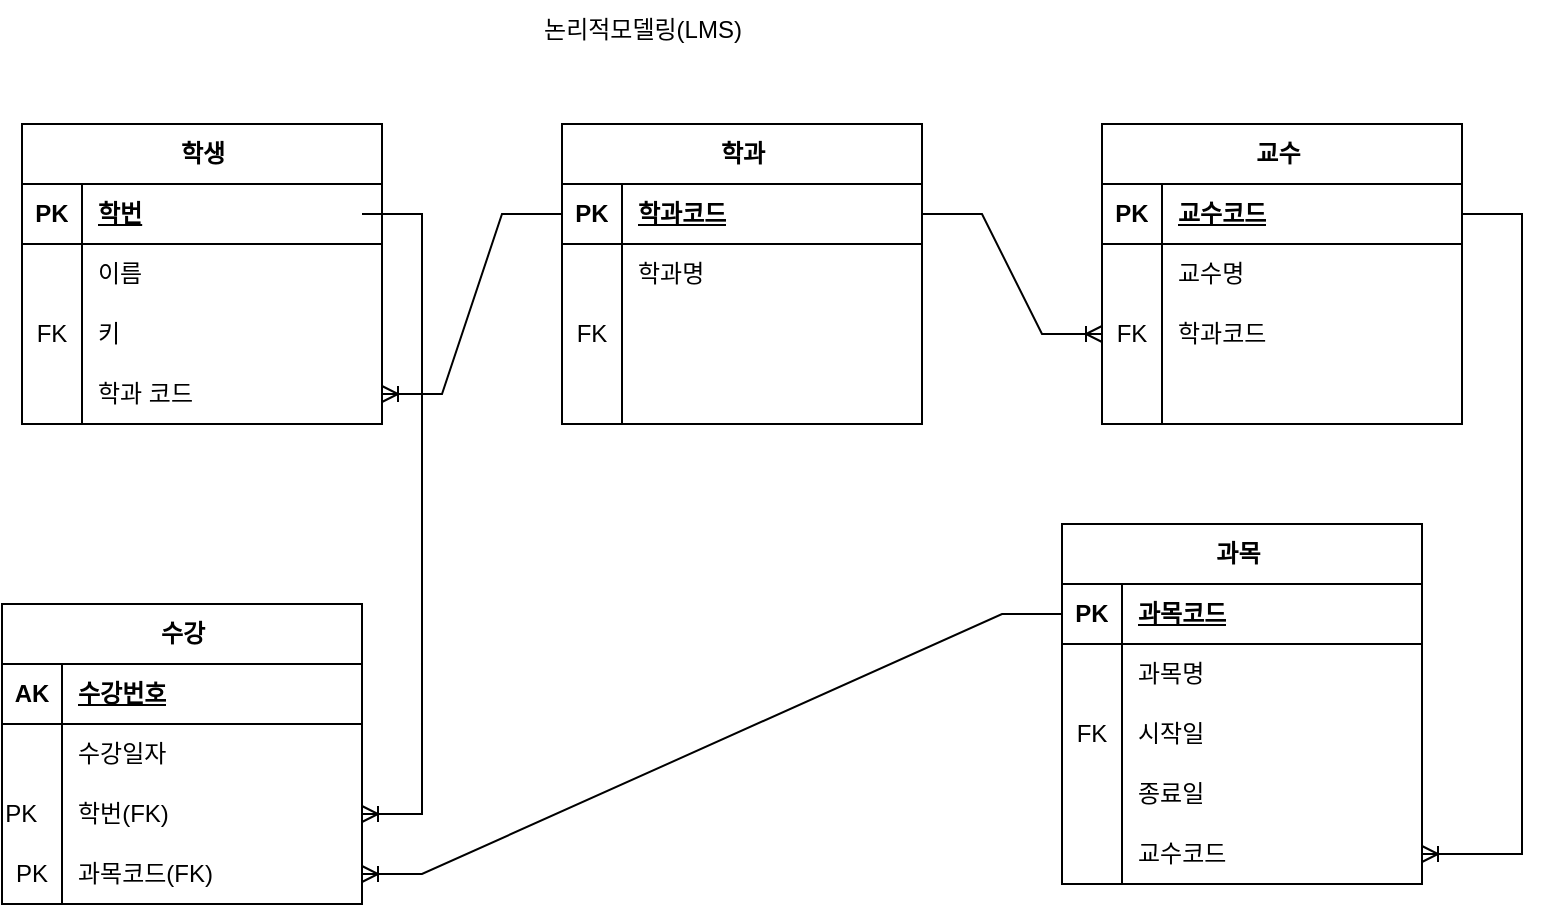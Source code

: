 <mxfile version="24.7.0" type="github">
  <diagram name="페이지-1" id="qHsjJ4IpZvctOXs__2f5">
    <mxGraphModel dx="900" dy="565" grid="1" gridSize="10" guides="1" tooltips="1" connect="1" arrows="1" fold="1" page="1" pageScale="1" pageWidth="827" pageHeight="1169" math="0" shadow="0">
      <root>
        <mxCell id="0" />
        <mxCell id="1" parent="0" />
        <mxCell id="bknfA3Mn35ozLvxpUdae-1" value="학생" style="shape=table;startSize=30;container=1;collapsible=1;childLayout=tableLayout;fixedRows=1;rowLines=0;fontStyle=1;align=center;resizeLast=1;html=1;" vertex="1" parent="1">
          <mxGeometry x="60" y="100" width="180" height="150" as="geometry" />
        </mxCell>
        <mxCell id="bknfA3Mn35ozLvxpUdae-2" value="" style="shape=tableRow;horizontal=0;startSize=0;swimlaneHead=0;swimlaneBody=0;fillColor=none;collapsible=0;dropTarget=0;points=[[0,0.5],[1,0.5]];portConstraint=eastwest;top=0;left=0;right=0;bottom=1;" vertex="1" parent="bknfA3Mn35ozLvxpUdae-1">
          <mxGeometry y="30" width="180" height="30" as="geometry" />
        </mxCell>
        <mxCell id="bknfA3Mn35ozLvxpUdae-3" value="PK" style="shape=partialRectangle;connectable=0;fillColor=none;top=0;left=0;bottom=0;right=0;fontStyle=1;overflow=hidden;whiteSpace=wrap;html=1;" vertex="1" parent="bknfA3Mn35ozLvxpUdae-2">
          <mxGeometry width="30" height="30" as="geometry">
            <mxRectangle width="30" height="30" as="alternateBounds" />
          </mxGeometry>
        </mxCell>
        <mxCell id="bknfA3Mn35ozLvxpUdae-4" value="학번&lt;span style=&quot;white-space: pre;&quot;&gt;&#x9;&lt;/span&gt;" style="shape=partialRectangle;connectable=0;fillColor=none;top=0;left=0;bottom=0;right=0;align=left;spacingLeft=6;fontStyle=5;overflow=hidden;whiteSpace=wrap;html=1;" vertex="1" parent="bknfA3Mn35ozLvxpUdae-2">
          <mxGeometry x="30" width="150" height="30" as="geometry">
            <mxRectangle width="150" height="30" as="alternateBounds" />
          </mxGeometry>
        </mxCell>
        <mxCell id="bknfA3Mn35ozLvxpUdae-5" value="" style="shape=tableRow;horizontal=0;startSize=0;swimlaneHead=0;swimlaneBody=0;fillColor=none;collapsible=0;dropTarget=0;points=[[0,0.5],[1,0.5]];portConstraint=eastwest;top=0;left=0;right=0;bottom=0;" vertex="1" parent="bknfA3Mn35ozLvxpUdae-1">
          <mxGeometry y="60" width="180" height="30" as="geometry" />
        </mxCell>
        <mxCell id="bknfA3Mn35ozLvxpUdae-6" value="" style="shape=partialRectangle;connectable=0;fillColor=none;top=0;left=0;bottom=0;right=0;editable=1;overflow=hidden;whiteSpace=wrap;html=1;" vertex="1" parent="bknfA3Mn35ozLvxpUdae-5">
          <mxGeometry width="30" height="30" as="geometry">
            <mxRectangle width="30" height="30" as="alternateBounds" />
          </mxGeometry>
        </mxCell>
        <mxCell id="bknfA3Mn35ozLvxpUdae-7" value="이름" style="shape=partialRectangle;connectable=0;fillColor=none;top=0;left=0;bottom=0;right=0;align=left;spacingLeft=6;overflow=hidden;whiteSpace=wrap;html=1;" vertex="1" parent="bknfA3Mn35ozLvxpUdae-5">
          <mxGeometry x="30" width="150" height="30" as="geometry">
            <mxRectangle width="150" height="30" as="alternateBounds" />
          </mxGeometry>
        </mxCell>
        <mxCell id="bknfA3Mn35ozLvxpUdae-8" value="" style="shape=tableRow;horizontal=0;startSize=0;swimlaneHead=0;swimlaneBody=0;fillColor=none;collapsible=0;dropTarget=0;points=[[0,0.5],[1,0.5]];portConstraint=eastwest;top=0;left=0;right=0;bottom=0;" vertex="1" parent="bknfA3Mn35ozLvxpUdae-1">
          <mxGeometry y="90" width="180" height="30" as="geometry" />
        </mxCell>
        <mxCell id="bknfA3Mn35ozLvxpUdae-9" value="FK" style="shape=partialRectangle;connectable=0;fillColor=none;top=0;left=0;bottom=0;right=0;editable=1;overflow=hidden;whiteSpace=wrap;html=1;" vertex="1" parent="bknfA3Mn35ozLvxpUdae-8">
          <mxGeometry width="30" height="30" as="geometry">
            <mxRectangle width="30" height="30" as="alternateBounds" />
          </mxGeometry>
        </mxCell>
        <mxCell id="bknfA3Mn35ozLvxpUdae-10" value="키" style="shape=partialRectangle;connectable=0;fillColor=none;top=0;left=0;bottom=0;right=0;align=left;spacingLeft=6;overflow=hidden;whiteSpace=wrap;html=1;" vertex="1" parent="bknfA3Mn35ozLvxpUdae-8">
          <mxGeometry x="30" width="150" height="30" as="geometry">
            <mxRectangle width="150" height="30" as="alternateBounds" />
          </mxGeometry>
        </mxCell>
        <mxCell id="bknfA3Mn35ozLvxpUdae-11" value="" style="shape=tableRow;horizontal=0;startSize=0;swimlaneHead=0;swimlaneBody=0;fillColor=none;collapsible=0;dropTarget=0;points=[[0,0.5],[1,0.5]];portConstraint=eastwest;top=0;left=0;right=0;bottom=0;" vertex="1" parent="bknfA3Mn35ozLvxpUdae-1">
          <mxGeometry y="120" width="180" height="30" as="geometry" />
        </mxCell>
        <mxCell id="bknfA3Mn35ozLvxpUdae-12" value="" style="shape=partialRectangle;connectable=0;fillColor=none;top=0;left=0;bottom=0;right=0;editable=1;overflow=hidden;whiteSpace=wrap;html=1;" vertex="1" parent="bknfA3Mn35ozLvxpUdae-11">
          <mxGeometry width="30" height="30" as="geometry">
            <mxRectangle width="30" height="30" as="alternateBounds" />
          </mxGeometry>
        </mxCell>
        <mxCell id="bknfA3Mn35ozLvxpUdae-13" value="학과 코드" style="shape=partialRectangle;connectable=0;fillColor=none;top=0;left=0;bottom=0;right=0;align=left;spacingLeft=6;overflow=hidden;whiteSpace=wrap;html=1;" vertex="1" parent="bknfA3Mn35ozLvxpUdae-11">
          <mxGeometry x="30" width="150" height="30" as="geometry">
            <mxRectangle width="150" height="30" as="alternateBounds" />
          </mxGeometry>
        </mxCell>
        <mxCell id="bknfA3Mn35ozLvxpUdae-14" value="학과" style="shape=table;startSize=30;container=1;collapsible=1;childLayout=tableLayout;fixedRows=1;rowLines=0;fontStyle=1;align=center;resizeLast=1;html=1;" vertex="1" parent="1">
          <mxGeometry x="330" y="100" width="180" height="150" as="geometry" />
        </mxCell>
        <mxCell id="bknfA3Mn35ozLvxpUdae-15" value="" style="shape=tableRow;horizontal=0;startSize=0;swimlaneHead=0;swimlaneBody=0;fillColor=none;collapsible=0;dropTarget=0;points=[[0,0.5],[1,0.5]];portConstraint=eastwest;top=0;left=0;right=0;bottom=1;" vertex="1" parent="bknfA3Mn35ozLvxpUdae-14">
          <mxGeometry y="30" width="180" height="30" as="geometry" />
        </mxCell>
        <mxCell id="bknfA3Mn35ozLvxpUdae-16" value="PK" style="shape=partialRectangle;connectable=0;fillColor=none;top=0;left=0;bottom=0;right=0;fontStyle=1;overflow=hidden;whiteSpace=wrap;html=1;" vertex="1" parent="bknfA3Mn35ozLvxpUdae-15">
          <mxGeometry width="30" height="30" as="geometry">
            <mxRectangle width="30" height="30" as="alternateBounds" />
          </mxGeometry>
        </mxCell>
        <mxCell id="bknfA3Mn35ozLvxpUdae-17" value="학과코드" style="shape=partialRectangle;connectable=0;fillColor=none;top=0;left=0;bottom=0;right=0;align=left;spacingLeft=6;fontStyle=5;overflow=hidden;whiteSpace=wrap;html=1;" vertex="1" parent="bknfA3Mn35ozLvxpUdae-15">
          <mxGeometry x="30" width="150" height="30" as="geometry">
            <mxRectangle width="150" height="30" as="alternateBounds" />
          </mxGeometry>
        </mxCell>
        <mxCell id="bknfA3Mn35ozLvxpUdae-18" value="" style="shape=tableRow;horizontal=0;startSize=0;swimlaneHead=0;swimlaneBody=0;fillColor=none;collapsible=0;dropTarget=0;points=[[0,0.5],[1,0.5]];portConstraint=eastwest;top=0;left=0;right=0;bottom=0;" vertex="1" parent="bknfA3Mn35ozLvxpUdae-14">
          <mxGeometry y="60" width="180" height="30" as="geometry" />
        </mxCell>
        <mxCell id="bknfA3Mn35ozLvxpUdae-19" value="" style="shape=partialRectangle;connectable=0;fillColor=none;top=0;left=0;bottom=0;right=0;editable=1;overflow=hidden;whiteSpace=wrap;html=1;" vertex="1" parent="bknfA3Mn35ozLvxpUdae-18">
          <mxGeometry width="30" height="30" as="geometry">
            <mxRectangle width="30" height="30" as="alternateBounds" />
          </mxGeometry>
        </mxCell>
        <mxCell id="bknfA3Mn35ozLvxpUdae-20" value="학과명" style="shape=partialRectangle;connectable=0;fillColor=none;top=0;left=0;bottom=0;right=0;align=left;spacingLeft=6;overflow=hidden;whiteSpace=wrap;html=1;" vertex="1" parent="bknfA3Mn35ozLvxpUdae-18">
          <mxGeometry x="30" width="150" height="30" as="geometry">
            <mxRectangle width="150" height="30" as="alternateBounds" />
          </mxGeometry>
        </mxCell>
        <mxCell id="bknfA3Mn35ozLvxpUdae-21" value="" style="shape=tableRow;horizontal=0;startSize=0;swimlaneHead=0;swimlaneBody=0;fillColor=none;collapsible=0;dropTarget=0;points=[[0,0.5],[1,0.5]];portConstraint=eastwest;top=0;left=0;right=0;bottom=0;" vertex="1" parent="bknfA3Mn35ozLvxpUdae-14">
          <mxGeometry y="90" width="180" height="30" as="geometry" />
        </mxCell>
        <mxCell id="bknfA3Mn35ozLvxpUdae-22" value="FK" style="shape=partialRectangle;connectable=0;fillColor=none;top=0;left=0;bottom=0;right=0;editable=1;overflow=hidden;whiteSpace=wrap;html=1;" vertex="1" parent="bknfA3Mn35ozLvxpUdae-21">
          <mxGeometry width="30" height="30" as="geometry">
            <mxRectangle width="30" height="30" as="alternateBounds" />
          </mxGeometry>
        </mxCell>
        <mxCell id="bknfA3Mn35ozLvxpUdae-23" value="" style="shape=partialRectangle;connectable=0;fillColor=none;top=0;left=0;bottom=0;right=0;align=left;spacingLeft=6;overflow=hidden;whiteSpace=wrap;html=1;" vertex="1" parent="bknfA3Mn35ozLvxpUdae-21">
          <mxGeometry x="30" width="150" height="30" as="geometry">
            <mxRectangle width="150" height="30" as="alternateBounds" />
          </mxGeometry>
        </mxCell>
        <mxCell id="bknfA3Mn35ozLvxpUdae-24" value="" style="shape=tableRow;horizontal=0;startSize=0;swimlaneHead=0;swimlaneBody=0;fillColor=none;collapsible=0;dropTarget=0;points=[[0,0.5],[1,0.5]];portConstraint=eastwest;top=0;left=0;right=0;bottom=0;" vertex="1" parent="bknfA3Mn35ozLvxpUdae-14">
          <mxGeometry y="120" width="180" height="30" as="geometry" />
        </mxCell>
        <mxCell id="bknfA3Mn35ozLvxpUdae-25" value="" style="shape=partialRectangle;connectable=0;fillColor=none;top=0;left=0;bottom=0;right=0;editable=1;overflow=hidden;whiteSpace=wrap;html=1;" vertex="1" parent="bknfA3Mn35ozLvxpUdae-24">
          <mxGeometry width="30" height="30" as="geometry">
            <mxRectangle width="30" height="30" as="alternateBounds" />
          </mxGeometry>
        </mxCell>
        <mxCell id="bknfA3Mn35ozLvxpUdae-26" value="" style="shape=partialRectangle;connectable=0;fillColor=none;top=0;left=0;bottom=0;right=0;align=left;spacingLeft=6;overflow=hidden;whiteSpace=wrap;html=1;" vertex="1" parent="bknfA3Mn35ozLvxpUdae-24">
          <mxGeometry x="30" width="150" height="30" as="geometry">
            <mxRectangle width="150" height="30" as="alternateBounds" />
          </mxGeometry>
        </mxCell>
        <mxCell id="bknfA3Mn35ozLvxpUdae-27" value="" style="edgeStyle=entityRelationEdgeStyle;fontSize=12;html=1;endArrow=ERoneToMany;rounded=0;entryX=1;entryY=0.5;entryDx=0;entryDy=0;" edge="1" parent="1" source="bknfA3Mn35ozLvxpUdae-15" target="bknfA3Mn35ozLvxpUdae-11">
          <mxGeometry width="100" height="100" relative="1" as="geometry">
            <mxPoint x="350" y="60" as="sourcePoint" />
            <mxPoint x="460" y="160" as="targetPoint" />
            <Array as="points">
              <mxPoint x="280" y="250" />
            </Array>
          </mxGeometry>
        </mxCell>
        <mxCell id="bknfA3Mn35ozLvxpUdae-28" value="교수&lt;span style=&quot;white-space: pre;&quot;&gt;&#x9;&lt;/span&gt;" style="shape=table;startSize=30;container=1;collapsible=1;childLayout=tableLayout;fixedRows=1;rowLines=0;fontStyle=1;align=center;resizeLast=1;html=1;" vertex="1" parent="1">
          <mxGeometry x="600" y="100" width="180" height="150" as="geometry" />
        </mxCell>
        <mxCell id="bknfA3Mn35ozLvxpUdae-29" value="" style="shape=tableRow;horizontal=0;startSize=0;swimlaneHead=0;swimlaneBody=0;fillColor=none;collapsible=0;dropTarget=0;points=[[0,0.5],[1,0.5]];portConstraint=eastwest;top=0;left=0;right=0;bottom=1;" vertex="1" parent="bknfA3Mn35ozLvxpUdae-28">
          <mxGeometry y="30" width="180" height="30" as="geometry" />
        </mxCell>
        <mxCell id="bknfA3Mn35ozLvxpUdae-30" value="PK" style="shape=partialRectangle;connectable=0;fillColor=none;top=0;left=0;bottom=0;right=0;fontStyle=1;overflow=hidden;whiteSpace=wrap;html=1;" vertex="1" parent="bknfA3Mn35ozLvxpUdae-29">
          <mxGeometry width="30" height="30" as="geometry">
            <mxRectangle width="30" height="30" as="alternateBounds" />
          </mxGeometry>
        </mxCell>
        <mxCell id="bknfA3Mn35ozLvxpUdae-31" value="교수코드" style="shape=partialRectangle;connectable=0;fillColor=none;top=0;left=0;bottom=0;right=0;align=left;spacingLeft=6;fontStyle=5;overflow=hidden;whiteSpace=wrap;html=1;" vertex="1" parent="bknfA3Mn35ozLvxpUdae-29">
          <mxGeometry x="30" width="150" height="30" as="geometry">
            <mxRectangle width="150" height="30" as="alternateBounds" />
          </mxGeometry>
        </mxCell>
        <mxCell id="bknfA3Mn35ozLvxpUdae-32" value="" style="shape=tableRow;horizontal=0;startSize=0;swimlaneHead=0;swimlaneBody=0;fillColor=none;collapsible=0;dropTarget=0;points=[[0,0.5],[1,0.5]];portConstraint=eastwest;top=0;left=0;right=0;bottom=0;" vertex="1" parent="bknfA3Mn35ozLvxpUdae-28">
          <mxGeometry y="60" width="180" height="30" as="geometry" />
        </mxCell>
        <mxCell id="bknfA3Mn35ozLvxpUdae-33" value="" style="shape=partialRectangle;connectable=0;fillColor=none;top=0;left=0;bottom=0;right=0;editable=1;overflow=hidden;whiteSpace=wrap;html=1;" vertex="1" parent="bknfA3Mn35ozLvxpUdae-32">
          <mxGeometry width="30" height="30" as="geometry">
            <mxRectangle width="30" height="30" as="alternateBounds" />
          </mxGeometry>
        </mxCell>
        <mxCell id="bknfA3Mn35ozLvxpUdae-34" value="교수명&lt;span style=&quot;white-space: pre;&quot;&gt;&#x9;&lt;/span&gt;" style="shape=partialRectangle;connectable=0;fillColor=none;top=0;left=0;bottom=0;right=0;align=left;spacingLeft=6;overflow=hidden;whiteSpace=wrap;html=1;" vertex="1" parent="bknfA3Mn35ozLvxpUdae-32">
          <mxGeometry x="30" width="150" height="30" as="geometry">
            <mxRectangle width="150" height="30" as="alternateBounds" />
          </mxGeometry>
        </mxCell>
        <mxCell id="bknfA3Mn35ozLvxpUdae-35" value="" style="shape=tableRow;horizontal=0;startSize=0;swimlaneHead=0;swimlaneBody=0;fillColor=none;collapsible=0;dropTarget=0;points=[[0,0.5],[1,0.5]];portConstraint=eastwest;top=0;left=0;right=0;bottom=0;" vertex="1" parent="bknfA3Mn35ozLvxpUdae-28">
          <mxGeometry y="90" width="180" height="30" as="geometry" />
        </mxCell>
        <mxCell id="bknfA3Mn35ozLvxpUdae-36" value="FK" style="shape=partialRectangle;connectable=0;fillColor=none;top=0;left=0;bottom=0;right=0;editable=1;overflow=hidden;whiteSpace=wrap;html=1;" vertex="1" parent="bknfA3Mn35ozLvxpUdae-35">
          <mxGeometry width="30" height="30" as="geometry">
            <mxRectangle width="30" height="30" as="alternateBounds" />
          </mxGeometry>
        </mxCell>
        <mxCell id="bknfA3Mn35ozLvxpUdae-37" value="학과코드" style="shape=partialRectangle;connectable=0;fillColor=none;top=0;left=0;bottom=0;right=0;align=left;spacingLeft=6;overflow=hidden;whiteSpace=wrap;html=1;" vertex="1" parent="bknfA3Mn35ozLvxpUdae-35">
          <mxGeometry x="30" width="150" height="30" as="geometry">
            <mxRectangle width="150" height="30" as="alternateBounds" />
          </mxGeometry>
        </mxCell>
        <mxCell id="bknfA3Mn35ozLvxpUdae-38" value="" style="shape=tableRow;horizontal=0;startSize=0;swimlaneHead=0;swimlaneBody=0;fillColor=none;collapsible=0;dropTarget=0;points=[[0,0.5],[1,0.5]];portConstraint=eastwest;top=0;left=0;right=0;bottom=0;" vertex="1" parent="bknfA3Mn35ozLvxpUdae-28">
          <mxGeometry y="120" width="180" height="30" as="geometry" />
        </mxCell>
        <mxCell id="bknfA3Mn35ozLvxpUdae-39" value="" style="shape=partialRectangle;connectable=0;fillColor=none;top=0;left=0;bottom=0;right=0;editable=1;overflow=hidden;whiteSpace=wrap;html=1;" vertex="1" parent="bknfA3Mn35ozLvxpUdae-38">
          <mxGeometry width="30" height="30" as="geometry">
            <mxRectangle width="30" height="30" as="alternateBounds" />
          </mxGeometry>
        </mxCell>
        <mxCell id="bknfA3Mn35ozLvxpUdae-40" value="" style="shape=partialRectangle;connectable=0;fillColor=none;top=0;left=0;bottom=0;right=0;align=left;spacingLeft=6;overflow=hidden;whiteSpace=wrap;html=1;" vertex="1" parent="bknfA3Mn35ozLvxpUdae-38">
          <mxGeometry x="30" width="150" height="30" as="geometry">
            <mxRectangle width="150" height="30" as="alternateBounds" />
          </mxGeometry>
        </mxCell>
        <mxCell id="bknfA3Mn35ozLvxpUdae-41" value="" style="edgeStyle=entityRelationEdgeStyle;fontSize=12;html=1;endArrow=ERoneToMany;rounded=0;entryX=0;entryY=0.5;entryDx=0;entryDy=0;exitX=1;exitY=0.5;exitDx=0;exitDy=0;" edge="1" parent="1" source="bknfA3Mn35ozLvxpUdae-15" target="bknfA3Mn35ozLvxpUdae-35">
          <mxGeometry width="100" height="100" relative="1" as="geometry">
            <mxPoint x="570" y="190" as="sourcePoint" />
            <mxPoint x="510" y="145" as="targetPoint" />
            <Array as="points">
              <mxPoint x="520" y="295" />
              <mxPoint x="510" y="140" />
            </Array>
          </mxGeometry>
        </mxCell>
        <mxCell id="bknfA3Mn35ozLvxpUdae-42" value="과목&lt;span style=&quot;white-space: pre;&quot;&gt;&#x9;&lt;/span&gt;" style="shape=table;startSize=30;container=1;collapsible=1;childLayout=tableLayout;fixedRows=1;rowLines=0;fontStyle=1;align=center;resizeLast=1;html=1;" vertex="1" parent="1">
          <mxGeometry x="580" y="300" width="180" height="180" as="geometry">
            <mxRectangle x="180" y="300" width="70" height="30" as="alternateBounds" />
          </mxGeometry>
        </mxCell>
        <mxCell id="bknfA3Mn35ozLvxpUdae-43" value="" style="shape=tableRow;horizontal=0;startSize=0;swimlaneHead=0;swimlaneBody=0;fillColor=none;collapsible=0;dropTarget=0;points=[[0,0.5],[1,0.5]];portConstraint=eastwest;top=0;left=0;right=0;bottom=1;" vertex="1" parent="bknfA3Mn35ozLvxpUdae-42">
          <mxGeometry y="30" width="180" height="30" as="geometry" />
        </mxCell>
        <mxCell id="bknfA3Mn35ozLvxpUdae-44" value="PK" style="shape=partialRectangle;connectable=0;fillColor=none;top=0;left=0;bottom=0;right=0;fontStyle=1;overflow=hidden;whiteSpace=wrap;html=1;" vertex="1" parent="bknfA3Mn35ozLvxpUdae-43">
          <mxGeometry width="30" height="30" as="geometry">
            <mxRectangle width="30" height="30" as="alternateBounds" />
          </mxGeometry>
        </mxCell>
        <mxCell id="bknfA3Mn35ozLvxpUdae-45" value="과목코드" style="shape=partialRectangle;connectable=0;fillColor=none;top=0;left=0;bottom=0;right=0;align=left;spacingLeft=6;fontStyle=5;overflow=hidden;whiteSpace=wrap;html=1;" vertex="1" parent="bknfA3Mn35ozLvxpUdae-43">
          <mxGeometry x="30" width="150" height="30" as="geometry">
            <mxRectangle width="150" height="30" as="alternateBounds" />
          </mxGeometry>
        </mxCell>
        <mxCell id="bknfA3Mn35ozLvxpUdae-46" value="" style="shape=tableRow;horizontal=0;startSize=0;swimlaneHead=0;swimlaneBody=0;fillColor=none;collapsible=0;dropTarget=0;points=[[0,0.5],[1,0.5]];portConstraint=eastwest;top=0;left=0;right=0;bottom=0;" vertex="1" parent="bknfA3Mn35ozLvxpUdae-42">
          <mxGeometry y="60" width="180" height="30" as="geometry" />
        </mxCell>
        <mxCell id="bknfA3Mn35ozLvxpUdae-47" value="" style="shape=partialRectangle;connectable=0;fillColor=none;top=0;left=0;bottom=0;right=0;editable=1;overflow=hidden;whiteSpace=wrap;html=1;" vertex="1" parent="bknfA3Mn35ozLvxpUdae-46">
          <mxGeometry width="30" height="30" as="geometry">
            <mxRectangle width="30" height="30" as="alternateBounds" />
          </mxGeometry>
        </mxCell>
        <mxCell id="bknfA3Mn35ozLvxpUdae-48" value="과목명" style="shape=partialRectangle;connectable=0;fillColor=none;top=0;left=0;bottom=0;right=0;align=left;spacingLeft=6;overflow=hidden;whiteSpace=wrap;html=1;" vertex="1" parent="bknfA3Mn35ozLvxpUdae-46">
          <mxGeometry x="30" width="150" height="30" as="geometry">
            <mxRectangle width="150" height="30" as="alternateBounds" />
          </mxGeometry>
        </mxCell>
        <mxCell id="bknfA3Mn35ozLvxpUdae-49" value="" style="shape=tableRow;horizontal=0;startSize=0;swimlaneHead=0;swimlaneBody=0;fillColor=none;collapsible=0;dropTarget=0;points=[[0,0.5],[1,0.5]];portConstraint=eastwest;top=0;left=0;right=0;bottom=0;" vertex="1" parent="bknfA3Mn35ozLvxpUdae-42">
          <mxGeometry y="90" width="180" height="30" as="geometry" />
        </mxCell>
        <mxCell id="bknfA3Mn35ozLvxpUdae-50" value="FK" style="shape=partialRectangle;connectable=0;fillColor=none;top=0;left=0;bottom=0;right=0;editable=1;overflow=hidden;whiteSpace=wrap;html=1;" vertex="1" parent="bknfA3Mn35ozLvxpUdae-49">
          <mxGeometry width="30" height="30" as="geometry">
            <mxRectangle width="30" height="30" as="alternateBounds" />
          </mxGeometry>
        </mxCell>
        <mxCell id="bknfA3Mn35ozLvxpUdae-51" value="시작일" style="shape=partialRectangle;connectable=0;fillColor=none;top=0;left=0;bottom=0;right=0;align=left;spacingLeft=6;overflow=hidden;whiteSpace=wrap;html=1;" vertex="1" parent="bknfA3Mn35ozLvxpUdae-49">
          <mxGeometry x="30" width="150" height="30" as="geometry">
            <mxRectangle width="150" height="30" as="alternateBounds" />
          </mxGeometry>
        </mxCell>
        <mxCell id="bknfA3Mn35ozLvxpUdae-52" value="" style="shape=tableRow;horizontal=0;startSize=0;swimlaneHead=0;swimlaneBody=0;fillColor=none;collapsible=0;dropTarget=0;points=[[0,0.5],[1,0.5]];portConstraint=eastwest;top=0;left=0;right=0;bottom=0;" vertex="1" parent="bknfA3Mn35ozLvxpUdae-42">
          <mxGeometry y="120" width="180" height="30" as="geometry" />
        </mxCell>
        <mxCell id="bknfA3Mn35ozLvxpUdae-53" value="" style="shape=partialRectangle;connectable=0;fillColor=none;top=0;left=0;bottom=0;right=0;editable=1;overflow=hidden;whiteSpace=wrap;html=1;" vertex="1" parent="bknfA3Mn35ozLvxpUdae-52">
          <mxGeometry width="30" height="30" as="geometry">
            <mxRectangle width="30" height="30" as="alternateBounds" />
          </mxGeometry>
        </mxCell>
        <mxCell id="bknfA3Mn35ozLvxpUdae-54" value="종료일" style="shape=partialRectangle;connectable=0;fillColor=none;top=0;left=0;bottom=0;right=0;align=left;spacingLeft=6;overflow=hidden;whiteSpace=wrap;html=1;" vertex="1" parent="bknfA3Mn35ozLvxpUdae-52">
          <mxGeometry x="30" width="150" height="30" as="geometry">
            <mxRectangle width="150" height="30" as="alternateBounds" />
          </mxGeometry>
        </mxCell>
        <mxCell id="bknfA3Mn35ozLvxpUdae-75" value="" style="shape=tableRow;horizontal=0;startSize=0;swimlaneHead=0;swimlaneBody=0;fillColor=none;collapsible=0;dropTarget=0;points=[[0,0.5],[1,0.5]];portConstraint=eastwest;top=0;left=0;right=0;bottom=0;" vertex="1" parent="bknfA3Mn35ozLvxpUdae-42">
          <mxGeometry y="150" width="180" height="30" as="geometry" />
        </mxCell>
        <mxCell id="bknfA3Mn35ozLvxpUdae-76" value="" style="shape=partialRectangle;connectable=0;fillColor=none;top=0;left=0;bottom=0;right=0;editable=1;overflow=hidden;whiteSpace=wrap;html=1;" vertex="1" parent="bknfA3Mn35ozLvxpUdae-75">
          <mxGeometry width="30" height="30" as="geometry">
            <mxRectangle width="30" height="30" as="alternateBounds" />
          </mxGeometry>
        </mxCell>
        <mxCell id="bknfA3Mn35ozLvxpUdae-77" value="교수코드" style="shape=partialRectangle;connectable=0;fillColor=none;top=0;left=0;bottom=0;right=0;align=left;spacingLeft=6;overflow=hidden;whiteSpace=wrap;html=1;" vertex="1" parent="bknfA3Mn35ozLvxpUdae-75">
          <mxGeometry x="30" width="150" height="30" as="geometry">
            <mxRectangle width="150" height="30" as="alternateBounds" />
          </mxGeometry>
        </mxCell>
        <mxCell id="bknfA3Mn35ozLvxpUdae-55" value="수강" style="shape=table;startSize=30;container=1;collapsible=1;childLayout=tableLayout;fixedRows=1;rowLines=0;fontStyle=1;align=center;resizeLast=1;html=1;" vertex="1" parent="1">
          <mxGeometry x="50" y="340" width="180" height="150" as="geometry" />
        </mxCell>
        <mxCell id="bknfA3Mn35ozLvxpUdae-56" value="" style="shape=tableRow;horizontal=0;startSize=0;swimlaneHead=0;swimlaneBody=0;fillColor=none;collapsible=0;dropTarget=0;points=[[0,0.5],[1,0.5]];portConstraint=eastwest;top=0;left=0;right=0;bottom=1;" vertex="1" parent="bknfA3Mn35ozLvxpUdae-55">
          <mxGeometry y="30" width="180" height="30" as="geometry" />
        </mxCell>
        <mxCell id="bknfA3Mn35ozLvxpUdae-57" value="AK" style="shape=partialRectangle;connectable=0;fillColor=none;top=0;left=0;bottom=0;right=0;fontStyle=1;overflow=hidden;whiteSpace=wrap;html=1;" vertex="1" parent="bknfA3Mn35ozLvxpUdae-56">
          <mxGeometry width="30" height="30" as="geometry">
            <mxRectangle width="30" height="30" as="alternateBounds" />
          </mxGeometry>
        </mxCell>
        <mxCell id="bknfA3Mn35ozLvxpUdae-58" value="수강번호" style="shape=partialRectangle;connectable=0;fillColor=none;top=0;left=0;bottom=0;right=0;align=left;spacingLeft=6;fontStyle=5;overflow=hidden;whiteSpace=wrap;html=1;" vertex="1" parent="bknfA3Mn35ozLvxpUdae-56">
          <mxGeometry x="30" width="150" height="30" as="geometry">
            <mxRectangle width="150" height="30" as="alternateBounds" />
          </mxGeometry>
        </mxCell>
        <mxCell id="bknfA3Mn35ozLvxpUdae-59" value="" style="shape=tableRow;horizontal=0;startSize=0;swimlaneHead=0;swimlaneBody=0;fillColor=none;collapsible=0;dropTarget=0;points=[[0,0.5],[1,0.5]];portConstraint=eastwest;top=0;left=0;right=0;bottom=0;" vertex="1" parent="bknfA3Mn35ozLvxpUdae-55">
          <mxGeometry y="60" width="180" height="30" as="geometry" />
        </mxCell>
        <mxCell id="bknfA3Mn35ozLvxpUdae-60" value="" style="shape=partialRectangle;connectable=0;fillColor=none;top=0;left=0;bottom=0;right=0;editable=1;overflow=hidden;whiteSpace=wrap;html=1;" vertex="1" parent="bknfA3Mn35ozLvxpUdae-59">
          <mxGeometry width="30" height="30" as="geometry">
            <mxRectangle width="30" height="30" as="alternateBounds" />
          </mxGeometry>
        </mxCell>
        <mxCell id="bknfA3Mn35ozLvxpUdae-61" value="수강일자" style="shape=partialRectangle;connectable=0;fillColor=none;top=0;left=0;bottom=0;right=0;align=left;spacingLeft=6;overflow=hidden;whiteSpace=wrap;html=1;" vertex="1" parent="bknfA3Mn35ozLvxpUdae-59">
          <mxGeometry x="30" width="150" height="30" as="geometry">
            <mxRectangle width="150" height="30" as="alternateBounds" />
          </mxGeometry>
        </mxCell>
        <mxCell id="bknfA3Mn35ozLvxpUdae-62" value="" style="shape=tableRow;horizontal=0;startSize=0;swimlaneHead=0;swimlaneBody=0;fillColor=none;collapsible=0;dropTarget=0;points=[[0,0.5],[1,0.5]];portConstraint=eastwest;top=0;left=0;right=0;bottom=0;" vertex="1" parent="bknfA3Mn35ozLvxpUdae-55">
          <mxGeometry y="90" width="180" height="30" as="geometry" />
        </mxCell>
        <mxCell id="bknfA3Mn35ozLvxpUdae-63" value="PK&lt;span style=&quot;white-space: pre;&quot;&gt;&#x9;&lt;/span&gt;" style="shape=partialRectangle;connectable=0;fillColor=none;top=0;left=0;bottom=0;right=0;editable=1;overflow=hidden;whiteSpace=wrap;html=1;" vertex="1" parent="bknfA3Mn35ozLvxpUdae-62">
          <mxGeometry width="30" height="30" as="geometry">
            <mxRectangle width="30" height="30" as="alternateBounds" />
          </mxGeometry>
        </mxCell>
        <mxCell id="bknfA3Mn35ozLvxpUdae-64" value="학번(FK)" style="shape=partialRectangle;connectable=0;fillColor=none;top=0;left=0;bottom=0;right=0;align=left;spacingLeft=6;overflow=hidden;whiteSpace=wrap;html=1;" vertex="1" parent="bknfA3Mn35ozLvxpUdae-62">
          <mxGeometry x="30" width="150" height="30" as="geometry">
            <mxRectangle width="150" height="30" as="alternateBounds" />
          </mxGeometry>
        </mxCell>
        <mxCell id="bknfA3Mn35ozLvxpUdae-65" value="" style="shape=tableRow;horizontal=0;startSize=0;swimlaneHead=0;swimlaneBody=0;fillColor=none;collapsible=0;dropTarget=0;points=[[0,0.5],[1,0.5]];portConstraint=eastwest;top=0;left=0;right=0;bottom=0;" vertex="1" parent="bknfA3Mn35ozLvxpUdae-55">
          <mxGeometry y="120" width="180" height="30" as="geometry" />
        </mxCell>
        <mxCell id="bknfA3Mn35ozLvxpUdae-66" value="PK" style="shape=partialRectangle;connectable=0;fillColor=none;top=0;left=0;bottom=0;right=0;editable=1;overflow=hidden;whiteSpace=wrap;html=1;" vertex="1" parent="bknfA3Mn35ozLvxpUdae-65">
          <mxGeometry width="30" height="30" as="geometry">
            <mxRectangle width="30" height="30" as="alternateBounds" />
          </mxGeometry>
        </mxCell>
        <mxCell id="bknfA3Mn35ozLvxpUdae-67" value="과목코드(FK)" style="shape=partialRectangle;connectable=0;fillColor=none;top=0;left=0;bottom=0;right=0;align=left;spacingLeft=6;overflow=hidden;whiteSpace=wrap;html=1;" vertex="1" parent="bknfA3Mn35ozLvxpUdae-65">
          <mxGeometry x="30" width="150" height="30" as="geometry">
            <mxRectangle width="150" height="30" as="alternateBounds" />
          </mxGeometry>
        </mxCell>
        <mxCell id="bknfA3Mn35ozLvxpUdae-71" value="" style="edgeStyle=entityRelationEdgeStyle;fontSize=12;html=1;endArrow=ERoneToMany;rounded=0;" edge="1" parent="1" source="bknfA3Mn35ozLvxpUdae-29" target="bknfA3Mn35ozLvxpUdae-75">
          <mxGeometry width="100" height="100" relative="1" as="geometry">
            <mxPoint x="520" y="155" as="sourcePoint" />
            <mxPoint x="370" y="460" as="targetPoint" />
            <Array as="points">
              <mxPoint x="530" y="305" />
              <mxPoint x="600" y="150" />
              <mxPoint x="520" y="150" />
            </Array>
          </mxGeometry>
        </mxCell>
        <mxCell id="bknfA3Mn35ozLvxpUdae-73" value="" style="edgeStyle=entityRelationEdgeStyle;fontSize=12;html=1;endArrow=ERoneToMany;rounded=0;" edge="1" parent="1" source="bknfA3Mn35ozLvxpUdae-43" target="bknfA3Mn35ozLvxpUdae-65">
          <mxGeometry width="100" height="100" relative="1" as="geometry">
            <mxPoint x="450" y="345" as="sourcePoint" />
            <mxPoint x="540" y="405" as="targetPoint" />
            <Array as="points">
              <mxPoint x="460" y="495" />
              <mxPoint x="450" y="340" />
            </Array>
          </mxGeometry>
        </mxCell>
        <mxCell id="bknfA3Mn35ozLvxpUdae-74" value="" style="edgeStyle=entityRelationEdgeStyle;fontSize=12;html=1;endArrow=ERoneToMany;rounded=0;" edge="1" parent="1" target="bknfA3Mn35ozLvxpUdae-62">
          <mxGeometry width="100" height="100" relative="1" as="geometry">
            <mxPoint x="230" y="145" as="sourcePoint" />
            <mxPoint x="260" y="415" as="targetPoint" />
            <Array as="points">
              <mxPoint x="460" y="505" />
              <mxPoint x="450" y="350" />
            </Array>
          </mxGeometry>
        </mxCell>
        <mxCell id="bknfA3Mn35ozLvxpUdae-78" value="논리적모델링(LMS)" style="text;html=1;align=center;verticalAlign=middle;resizable=0;points=[];autosize=1;strokeColor=none;fillColor=none;" vertex="1" parent="1">
          <mxGeometry x="310" y="38" width="120" height="30" as="geometry" />
        </mxCell>
      </root>
    </mxGraphModel>
  </diagram>
</mxfile>
